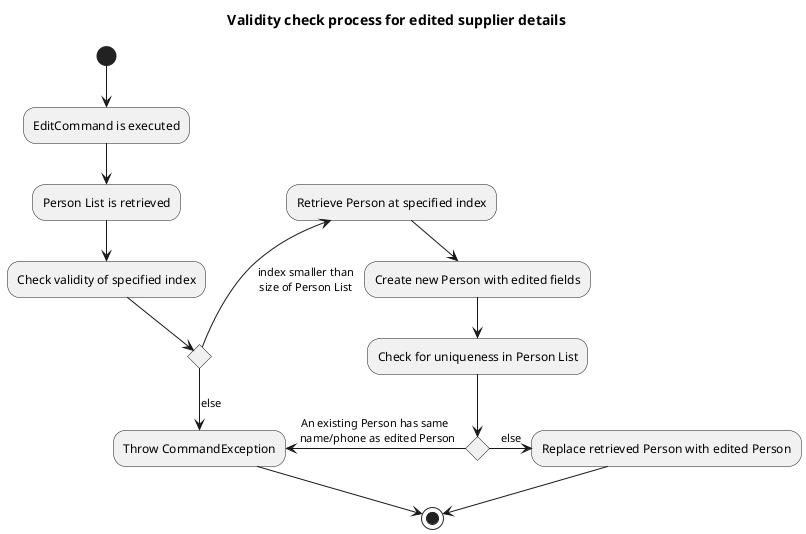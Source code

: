 @startuml
'https://plantuml.com/activity-diagram-legacy
title Validity check process for edited supplier details
(*) --> "EditCommand is executed"
--> Person List is retrieved
--> Check validity of specified index
if "" then
    -left->[index smaller than\nsize of Person List] "Retrieve Person at specified index"
    -down->"Create new Person with edited fields"
    -down->"Check for uniqueness in Person List"
    if "" then
        -left->[An existing Person has same \n name/phone as edited Person] "Throw CommandException"
    else
        -right>[else]"Replace retrieved Person with edited Person"
        --> (*)
    endif
else
    -down>[else]"Throw CommandException"
endif

--> (*)

@enduml
